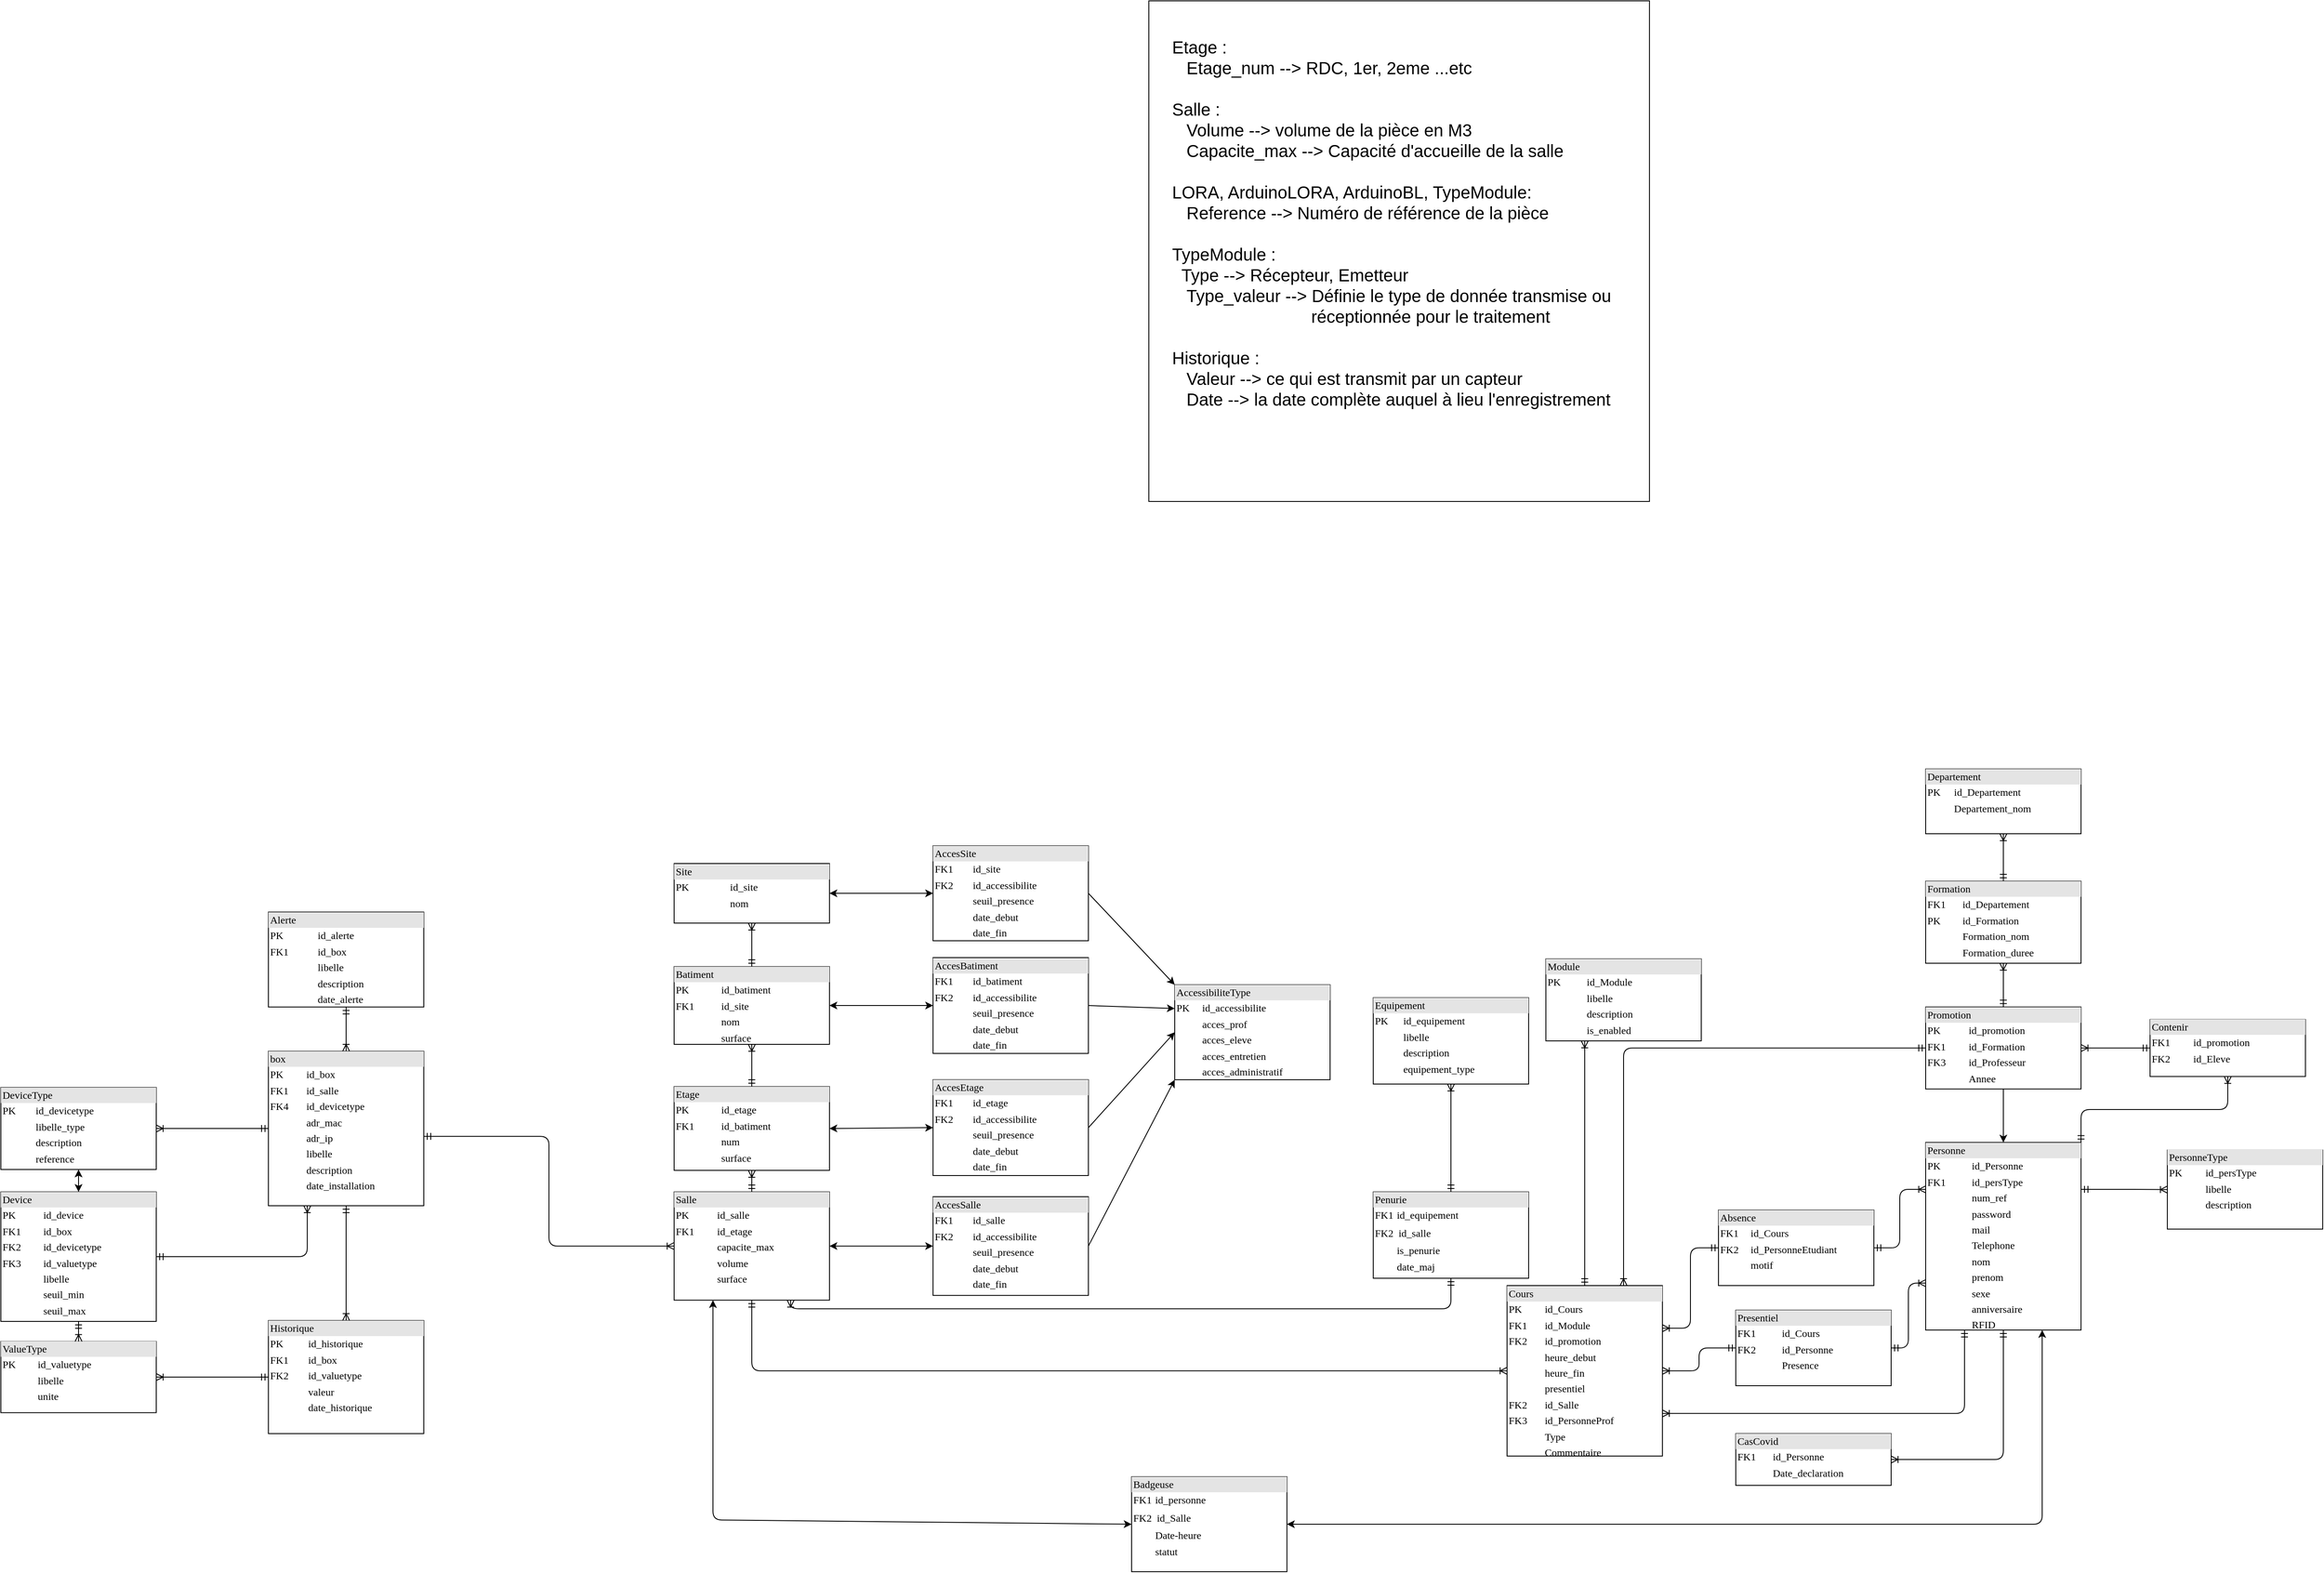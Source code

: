 <mxfile version="14.5.4" type="github">
  <diagram name="Page-1" id="2ca16b54-16f6-2749-3443-fa8db7711227">
    <mxGraphModel dx="1663" dy="2210" grid="1" gridSize="10" guides="1" tooltips="1" connect="1" arrows="1" fold="1" page="1" pageScale="1" pageWidth="1100" pageHeight="850" background="#ffffff" math="0" shadow="0">
      <root>
        <mxCell id="0" />
        <mxCell id="1" parent="0" />
        <mxCell id="72ab_2RYmbYa8t2Mf4Ar-3" value="&lt;div style=&quot;box-sizing: border-box ; width: 100% ; background: #e4e4e4 ; padding: 2px&quot;&gt;Etage&lt;/div&gt;&lt;table style=&quot;width: 100% ; font-size: 1em&quot; cellpadding=&quot;2&quot; cellspacing=&quot;0&quot;&gt;&lt;tbody&gt;&lt;tr&gt;&lt;td&gt;PK&lt;/td&gt;&lt;td&gt;id_etage&lt;/td&gt;&lt;/tr&gt;&lt;tr&gt;&lt;td&gt;FK1&lt;/td&gt;&lt;td&gt;id_batiment&lt;/td&gt;&lt;/tr&gt;&lt;tr&gt;&lt;td&gt;&lt;/td&gt;&lt;td&gt;num&lt;/td&gt;&lt;/tr&gt;&lt;tr&gt;&lt;td&gt;&lt;br&gt;&lt;/td&gt;&lt;td&gt;surface&lt;/td&gt;&lt;/tr&gt;&lt;tr&gt;&lt;td&gt;&lt;br&gt;&lt;/td&gt;&lt;td&gt;&lt;br&gt;&lt;/td&gt;&lt;/tr&gt;&lt;/tbody&gt;&lt;/table&gt;" style="verticalAlign=top;align=left;overflow=fill;html=1;rounded=0;shadow=0;comic=0;labelBackgroundColor=none;strokeWidth=1;fontFamily=Verdana;fontSize=12" parent="1" vertex="1">
          <mxGeometry x="-80" y="238" width="180" height="97" as="geometry" />
        </mxCell>
        <mxCell id="72ab_2RYmbYa8t2Mf4Ar-4" value="&lt;div style=&quot;box-sizing: border-box ; width: 100% ; background: #e4e4e4 ; padding: 2px&quot;&gt;Salle&lt;/div&gt;&lt;table style=&quot;width: 100% ; font-size: 1em&quot; cellpadding=&quot;2&quot; cellspacing=&quot;0&quot;&gt;&lt;tbody&gt;&lt;tr&gt;&lt;td&gt;PK&lt;/td&gt;&lt;td&gt;id_salle&lt;/td&gt;&lt;/tr&gt;&lt;tr&gt;&lt;td&gt;FK1&lt;/td&gt;&lt;td&gt;id_etage&lt;/td&gt;&lt;/tr&gt;&lt;tr&gt;&lt;td&gt;&lt;/td&gt;&lt;td&gt;capacite_max&lt;/td&gt;&lt;/tr&gt;&lt;tr&gt;&lt;td&gt;&lt;br&gt;&lt;/td&gt;&lt;td&gt;volume&lt;br&gt;&lt;/td&gt;&lt;/tr&gt;&lt;tr&gt;&lt;td&gt;&lt;br&gt;&lt;/td&gt;&lt;td&gt;surface&lt;/td&gt;&lt;/tr&gt;&lt;/tbody&gt;&lt;/table&gt;" style="verticalAlign=top;align=left;overflow=fill;html=1;rounded=0;shadow=0;comic=0;labelBackgroundColor=none;strokeWidth=1;fontFamily=Verdana;fontSize=12" parent="1" vertex="1">
          <mxGeometry x="-80" y="360" width="180" height="125.38" as="geometry" />
        </mxCell>
        <mxCell id="72ab_2RYmbYa8t2Mf4Ar-5" value="&lt;div style=&quot;box-sizing: border-box ; width: 100% ; background: #e4e4e4 ; padding: 2px&quot;&gt;Batiment&lt;/div&gt;&lt;table style=&quot;width: 100% ; font-size: 1em&quot; cellpadding=&quot;2&quot; cellspacing=&quot;0&quot;&gt;&lt;tbody&gt;&lt;tr&gt;&lt;td&gt;PK&lt;/td&gt;&lt;td&gt;id_batiment&lt;/td&gt;&lt;/tr&gt;&lt;tr&gt;&lt;td&gt;FK1&lt;/td&gt;&lt;td&gt;id_site&lt;/td&gt;&lt;/tr&gt;&lt;tr&gt;&lt;td&gt;&lt;br&gt;&lt;/td&gt;&lt;td&gt;nom&lt;/td&gt;&lt;/tr&gt;&lt;tr&gt;&lt;td&gt;&lt;br&gt;&lt;/td&gt;&lt;td&gt;surface&lt;/td&gt;&lt;/tr&gt;&lt;tr&gt;&lt;td&gt;&lt;/td&gt;&lt;td&gt;&lt;/td&gt;&lt;/tr&gt;&lt;/tbody&gt;&lt;/table&gt;" style="verticalAlign=top;align=left;overflow=fill;html=1;rounded=0;shadow=0;comic=0;labelBackgroundColor=none;strokeWidth=1;fontFamily=Verdana;fontSize=12" parent="1" vertex="1">
          <mxGeometry x="-80" y="99" width="180" height="90" as="geometry" />
        </mxCell>
        <mxCell id="72ab_2RYmbYa8t2Mf4Ar-6" style="edgeStyle=orthogonalEdgeStyle;html=1;labelBackgroundColor=none;startArrow=ERmandOne;endArrow=ERoneToMany;fontFamily=Verdana;fontSize=12;align=left;exitX=0.5;exitY=0;exitDx=0;exitDy=0;entryX=0.5;entryY=1;entryDx=0;entryDy=0;" parent="1" source="72ab_2RYmbYa8t2Mf4Ar-3" target="72ab_2RYmbYa8t2Mf4Ar-5" edge="1">
          <mxGeometry relative="1" as="geometry">
            <mxPoint x="-290" y="-531" as="sourcePoint" />
            <mxPoint x="80" y="59.667" as="targetPoint" />
          </mxGeometry>
        </mxCell>
        <mxCell id="72ab_2RYmbYa8t2Mf4Ar-7" style="edgeStyle=orthogonalEdgeStyle;html=1;labelBackgroundColor=none;startArrow=ERmandOne;endArrow=ERoneToMany;fontFamily=Verdana;fontSize=12;align=left;exitX=0.5;exitY=0;exitDx=0;exitDy=0;entryX=0.5;entryY=1;entryDx=0;entryDy=0;" parent="1" source="72ab_2RYmbYa8t2Mf4Ar-4" target="72ab_2RYmbYa8t2Mf4Ar-3" edge="1">
          <mxGeometry relative="1" as="geometry">
            <mxPoint x="20" y="289" as="sourcePoint" />
            <mxPoint x="20" y="179" as="targetPoint" />
          </mxGeometry>
        </mxCell>
        <mxCell id="72ab_2RYmbYa8t2Mf4Ar-8" style="edgeStyle=orthogonalEdgeStyle;html=1;labelBackgroundColor=none;startArrow=ERmandOne;endArrow=ERoneToMany;fontFamily=Verdana;fontSize=12;align=left;exitX=1;exitY=0.551;exitDx=0;exitDy=0;entryX=0;entryY=0.5;entryDx=0;entryDy=0;exitPerimeter=0;" parent="1" source="72ab_2RYmbYa8t2Mf4Ar-34" target="72ab_2RYmbYa8t2Mf4Ar-4" edge="1">
          <mxGeometry relative="1" as="geometry">
            <mxPoint x="-370" y="422.75" as="sourcePoint" />
            <mxPoint x="110" y="329" as="targetPoint" />
          </mxGeometry>
        </mxCell>
        <mxCell id="72ab_2RYmbYa8t2Mf4Ar-11" value="&lt;div style=&quot;box-sizing: border-box ; width: 100% ; background: #e4e4e4 ; padding: 2px&quot;&gt;DeviceType&lt;/div&gt;&lt;table style=&quot;width: 100% ; font-size: 1em&quot; cellpadding=&quot;2&quot; cellspacing=&quot;0&quot;&gt;&lt;tbody&gt;&lt;tr&gt;&lt;td&gt;PK&lt;/td&gt;&lt;td&gt;id_devicetype&lt;/td&gt;&lt;/tr&gt;&lt;tr&gt;&lt;td&gt;&lt;/td&gt;&lt;td&gt;libelle_type&lt;/td&gt;&lt;/tr&gt;&lt;tr&gt;&lt;td&gt;&lt;br&gt;&lt;/td&gt;&lt;td&gt;description&lt;/td&gt;&lt;/tr&gt;&lt;tr&gt;&lt;td&gt;&lt;br&gt;&lt;/td&gt;&lt;td&gt;reference&lt;/td&gt;&lt;/tr&gt;&lt;tr&gt;&lt;td&gt;&lt;br&gt;&lt;/td&gt;&lt;td&gt;&lt;br&gt;&lt;/td&gt;&lt;/tr&gt;&lt;tr&gt;&lt;td&gt;&lt;br&gt;&lt;/td&gt;&lt;td&gt;&lt;br&gt;&lt;/td&gt;&lt;/tr&gt;&lt;tr&gt;&lt;td&gt;&lt;br&gt;&lt;/td&gt;&lt;td&gt;&lt;br&gt;&lt;/td&gt;&lt;/tr&gt;&lt;/tbody&gt;&lt;/table&gt;" style="verticalAlign=top;align=left;overflow=fill;html=1;rounded=0;shadow=0;comic=0;labelBackgroundColor=none;strokeWidth=1;fontFamily=Verdana;fontSize=12" parent="1" vertex="1">
          <mxGeometry x="-860" y="239" width="180" height="95" as="geometry" />
        </mxCell>
        <mxCell id="72ab_2RYmbYa8t2Mf4Ar-12" value="" style="edgeStyle=orthogonalEdgeStyle;html=1;endArrow=ERoneToMany;startArrow=ERmandOne;labelBackgroundColor=none;fontFamily=Verdana;fontSize=12;align=left;entryX=1;entryY=0.5;entryDx=0;entryDy=0;exitX=0;exitY=0.5;exitDx=0;exitDy=0;" parent="1" source="72ab_2RYmbYa8t2Mf4Ar-34" target="72ab_2RYmbYa8t2Mf4Ar-11" edge="1">
          <mxGeometry width="100" height="100" relative="1" as="geometry">
            <mxPoint x="-590" y="299" as="sourcePoint" />
            <mxPoint x="-450" y="482.75" as="targetPoint" />
          </mxGeometry>
        </mxCell>
        <mxCell id="72ab_2RYmbYa8t2Mf4Ar-13" value="&lt;div style=&quot;box-sizing: border-box ; width: 100% ; background: #e4e4e4 ; padding: 2px&quot;&gt;Historique&lt;/div&gt;&lt;table style=&quot;width: 100% ; font-size: 1em&quot; cellpadding=&quot;2&quot; cellspacing=&quot;0&quot;&gt;&lt;tbody&gt;&lt;tr&gt;&lt;td&gt;PK&lt;/td&gt;&lt;td&gt;id_historique&lt;/td&gt;&lt;/tr&gt;&lt;tr&gt;&lt;td&gt;FK1&lt;/td&gt;&lt;td&gt;id_box&lt;/td&gt;&lt;/tr&gt;&lt;tr&gt;&lt;td&gt;FK2&lt;/td&gt;&lt;td&gt;id_valuetype&lt;/td&gt;&lt;/tr&gt;&lt;tr&gt;&lt;td&gt;&lt;br&gt;&lt;/td&gt;&lt;td&gt;valeur&lt;/td&gt;&lt;/tr&gt;&lt;tr&gt;&lt;td&gt;&lt;br&gt;&lt;/td&gt;&lt;td&gt;date_historique&lt;/td&gt;&lt;/tr&gt;&lt;tr&gt;&lt;td&gt;&lt;/td&gt;&lt;td&gt;&lt;/td&gt;&lt;/tr&gt;&lt;/tbody&gt;&lt;/table&gt;" style="verticalAlign=top;align=left;overflow=fill;html=1;rounded=0;shadow=0;comic=0;labelBackgroundColor=none;strokeWidth=1;fontFamily=Verdana;fontSize=12" parent="1" vertex="1">
          <mxGeometry x="-550" y="509" width="180" height="131" as="geometry" />
        </mxCell>
        <mxCell id="72ab_2RYmbYa8t2Mf4Ar-14" value="" style="edgeStyle=orthogonalEdgeStyle;html=1;endArrow=ERoneToMany;startArrow=ERmandOne;labelBackgroundColor=none;fontFamily=Verdana;fontSize=12;align=left;entryX=0.5;entryY=0;entryDx=0;entryDy=0;exitX=0.5;exitY=1;exitDx=0;exitDy=0;" parent="1" source="72ab_2RYmbYa8t2Mf4Ar-34" target="72ab_2RYmbYa8t2Mf4Ar-13" edge="1">
          <mxGeometry width="100" height="100" relative="1" as="geometry">
            <mxPoint x="-420" y="469" as="sourcePoint" />
            <mxPoint x="-600" y="239" as="targetPoint" />
          </mxGeometry>
        </mxCell>
        <mxCell id="72ab_2RYmbYa8t2Mf4Ar-15" value="" style="whiteSpace=wrap;html=1;aspect=fixed;" parent="1" vertex="1">
          <mxGeometry x="470" y="-1020" width="580" height="580" as="geometry" />
        </mxCell>
        <mxCell id="72ab_2RYmbYa8t2Mf4Ar-16" value="&lt;font style=&quot;font-size: 20px&quot;&gt;Etage :&lt;br&gt;&amp;nbsp; &amp;nbsp;Etage_num --&amp;gt; RDC, 1er, 2eme ...etc&lt;br&gt;&lt;br&gt;Salle :&lt;br&gt;&amp;nbsp; &amp;nbsp;Volume --&amp;gt; volume de la pièce en M3&lt;br&gt;&amp;nbsp; &amp;nbsp;Capacite_max --&amp;gt; Capacité d&#39;accueille de la salle&lt;br&gt;&lt;br&gt;LORA, ArduinoLORA, ArduinoBL, TypeModule:&lt;br&gt;&amp;nbsp; &amp;nbsp;Reference --&amp;gt; Numéro de référence de la pièce&lt;br&gt;&lt;br&gt;TypeModule :&lt;br&gt;&amp;nbsp; Type --&amp;gt; Récepteur, Emetteur&amp;nbsp; &amp;nbsp;&lt;br&gt;&amp;nbsp; &amp;nbsp;Type_valeur --&amp;gt; Définie le type de donnée transmise ou&amp;nbsp; &amp;nbsp; &amp;nbsp; &amp;nbsp; &amp;nbsp; &amp;nbsp; &amp;nbsp; &amp;nbsp; &amp;nbsp; &amp;nbsp; &amp;nbsp; &amp;nbsp; &amp;nbsp; &amp;nbsp; &amp;nbsp; &amp;nbsp; &amp;nbsp;réceptionnée pour le traitement&lt;br&gt;&lt;br&gt;Historique :&lt;br&gt;&amp;nbsp; &amp;nbsp;Valeur --&amp;gt; ce qui est transmit par un capteur&lt;br&gt;&amp;nbsp; &amp;nbsp;Date --&amp;gt; la date complète auquel à lieu l&#39;enregistrement&lt;br&gt;&lt;/font&gt;" style="text;html=1;strokeColor=none;fillColor=none;align=left;whiteSpace=wrap;rounded=0;font-size: larger;" parent="1" vertex="1">
          <mxGeometry x="495" y="-985" width="530" height="510" as="geometry" />
        </mxCell>
        <mxCell id="72ab_2RYmbYa8t2Mf4Ar-17" value="&lt;div style=&quot;box-sizing: border-box ; width: 100% ; background: #e4e4e4 ; padding: 2px&quot;&gt;Site&lt;/div&gt;&lt;table style=&quot;width: 100% ; font-size: 1em&quot; cellpadding=&quot;2&quot; cellspacing=&quot;0&quot;&gt;&lt;tbody&gt;&lt;tr&gt;&lt;td&gt;PK&lt;/td&gt;&lt;td&gt;id_site&lt;/td&gt;&lt;/tr&gt;&lt;tr&gt;&lt;td&gt;&lt;br&gt;&lt;/td&gt;&lt;td&gt;nom&lt;/td&gt;&lt;/tr&gt;&lt;/tbody&gt;&lt;/table&gt;" style="verticalAlign=top;align=left;overflow=fill;html=1;rounded=0;shadow=0;comic=0;labelBackgroundColor=none;strokeWidth=1;fontFamily=Verdana;fontSize=12" parent="1" vertex="1">
          <mxGeometry x="-80" y="-20.5" width="180" height="69" as="geometry" />
        </mxCell>
        <mxCell id="72ab_2RYmbYa8t2Mf4Ar-18" style="edgeStyle=orthogonalEdgeStyle;html=1;labelBackgroundColor=none;startArrow=ERmandOne;endArrow=ERoneToMany;fontFamily=Verdana;fontSize=12;align=left;entryX=0.5;entryY=1;entryDx=0;entryDy=0;exitX=0.5;exitY=0;exitDx=0;exitDy=0;" parent="1" source="72ab_2RYmbYa8t2Mf4Ar-5" target="72ab_2RYmbYa8t2Mf4Ar-17" edge="1">
          <mxGeometry relative="1" as="geometry">
            <mxPoint x="60" y="79" as="sourcePoint" />
            <mxPoint x="20" y="199" as="targetPoint" />
          </mxGeometry>
        </mxCell>
        <mxCell id="72ab_2RYmbYa8t2Mf4Ar-19" value="&lt;div style=&quot;box-sizing: border-box ; width: 100% ; background: #e4e4e4 ; padding: 2px&quot;&gt;Personne&lt;/div&gt;&lt;table style=&quot;width: 100% ; font-size: 1em&quot; cellpadding=&quot;2&quot; cellspacing=&quot;0&quot;&gt;&lt;tbody&gt;&lt;tr&gt;&lt;td&gt;PK&lt;/td&gt;&lt;td&gt;id_Personne&lt;/td&gt;&lt;/tr&gt;&lt;tr&gt;&lt;td&gt;FK1&lt;/td&gt;&lt;td&gt;id_persType&lt;/td&gt;&lt;/tr&gt;&lt;tr&gt;&lt;td&gt;&lt;br&gt;&lt;/td&gt;&lt;td&gt;num_ref&lt;/td&gt;&lt;/tr&gt;&lt;tr&gt;&lt;td&gt;&lt;br&gt;&lt;/td&gt;&lt;td&gt;password&lt;/td&gt;&lt;/tr&gt;&lt;tr&gt;&lt;td&gt;&lt;br&gt;&lt;/td&gt;&lt;td&gt;mail&lt;/td&gt;&lt;/tr&gt;&lt;tr&gt;&lt;td&gt;&lt;br&gt;&lt;/td&gt;&lt;td&gt;Telephone&lt;/td&gt;&lt;/tr&gt;&lt;tr&gt;&lt;td&gt;&lt;/td&gt;&lt;td&gt;nom&lt;/td&gt;&lt;/tr&gt;&lt;tr&gt;&lt;td&gt;&lt;br&gt;&lt;/td&gt;&lt;td&gt;prenom&lt;/td&gt;&lt;/tr&gt;&lt;tr&gt;&lt;td&gt;&lt;br&gt;&lt;/td&gt;&lt;td&gt;sexe&lt;/td&gt;&lt;/tr&gt;&lt;tr&gt;&lt;td&gt;&lt;br&gt;&lt;/td&gt;&lt;td&gt;anniversaire&lt;/td&gt;&lt;/tr&gt;&lt;tr&gt;&lt;td&gt;&lt;br&gt;&lt;/td&gt;&lt;td&gt;RFID&lt;/td&gt;&lt;/tr&gt;&lt;tr&gt;&lt;td&gt;&lt;br&gt;&lt;/td&gt;&lt;td&gt;&lt;br&gt;&lt;/td&gt;&lt;/tr&gt;&lt;/tbody&gt;&lt;/table&gt;" style="verticalAlign=top;align=left;overflow=fill;html=1;rounded=0;shadow=0;comic=0;labelBackgroundColor=none;strokeWidth=1;fontFamily=Verdana;fontSize=12" parent="1" vertex="1">
          <mxGeometry x="1370" y="302.69" width="180" height="217.31" as="geometry" />
        </mxCell>
        <mxCell id="72ab_2RYmbYa8t2Mf4Ar-20" style="edgeStyle=orthogonalEdgeStyle;html=1;labelBackgroundColor=none;startArrow=ERmandOne;endArrow=ERoneToMany;fontFamily=Verdana;fontSize=12;align=left;exitX=1;exitY=0;exitDx=0;exitDy=0;entryX=0.5;entryY=1;entryDx=0;entryDy=0;" parent="1" source="72ab_2RYmbYa8t2Mf4Ar-19" target="UP3IkMmRuhgfQ8B7Y9ZS-15" edge="1">
          <mxGeometry relative="1" as="geometry">
            <mxPoint x="1505" y="195" as="sourcePoint" />
            <mxPoint x="1480" y="150" as="targetPoint" />
          </mxGeometry>
        </mxCell>
        <mxCell id="72ab_2RYmbYa8t2Mf4Ar-22" value="&lt;div style=&quot;box-sizing: border-box ; width: 100% ; background: #e4e4e4 ; padding: 2px&quot;&gt;Promotion&lt;/div&gt;&lt;table style=&quot;width: 100% ; font-size: 1em&quot; cellpadding=&quot;2&quot; cellspacing=&quot;0&quot;&gt;&lt;tbody&gt;&lt;tr&gt;&lt;td&gt;PK&lt;/td&gt;&lt;td&gt;id_promotion&lt;/td&gt;&lt;/tr&gt;&lt;tr&gt;&lt;td&gt;FK1&lt;/td&gt;&lt;td&gt;id_Formation&lt;/td&gt;&lt;/tr&gt;&lt;tr&gt;&lt;td&gt;FK3&lt;/td&gt;&lt;td&gt;id_Professeur&lt;/td&gt;&lt;/tr&gt;&lt;tr&gt;&lt;td&gt;&lt;br&gt;&lt;/td&gt;&lt;td&gt;Annee&lt;/td&gt;&lt;/tr&gt;&lt;/tbody&gt;&lt;/table&gt;" style="verticalAlign=top;align=left;overflow=fill;html=1;rounded=0;shadow=0;comic=0;labelBackgroundColor=none;strokeWidth=1;fontFamily=Verdana;fontSize=12" parent="1" vertex="1">
          <mxGeometry x="1370" y="145.75" width="180" height="95" as="geometry" />
        </mxCell>
        <mxCell id="72ab_2RYmbYa8t2Mf4Ar-24" value="&lt;div style=&quot;box-sizing: border-box ; width: 100% ; background: #e4e4e4 ; padding: 2px&quot;&gt;Departement&lt;/div&gt;&lt;table style=&quot;width: 100% ; font-size: 1em&quot; cellpadding=&quot;2&quot; cellspacing=&quot;0&quot;&gt;&lt;tbody&gt;&lt;tr&gt;&lt;td&gt;PK&lt;/td&gt;&lt;td&gt;id_Departement&lt;/td&gt;&lt;/tr&gt;&lt;tr&gt;&lt;td&gt;&lt;br&gt;&lt;/td&gt;&lt;td&gt;Departement_nom&lt;/td&gt;&lt;/tr&gt;&lt;/tbody&gt;&lt;/table&gt;" style="verticalAlign=top;align=left;overflow=fill;html=1;rounded=0;shadow=0;comic=0;labelBackgroundColor=none;strokeWidth=1;fontFamily=Verdana;fontSize=12" parent="1" vertex="1">
          <mxGeometry x="1370" y="-130" width="180" height="75" as="geometry" />
        </mxCell>
        <mxCell id="72ab_2RYmbYa8t2Mf4Ar-25" style="edgeStyle=orthogonalEdgeStyle;html=1;labelBackgroundColor=none;startArrow=ERmandOne;endArrow=ERoneToMany;fontFamily=Verdana;fontSize=12;align=left;entryX=0.5;entryY=1;entryDx=0;entryDy=0;exitX=0.5;exitY=0;exitDx=0;exitDy=0;" parent="1" source="72ab_2RYmbYa8t2Mf4Ar-22" target="72ab_2RYmbYa8t2Mf4Ar-26" edge="1">
          <mxGeometry relative="1" as="geometry">
            <mxPoint x="1460" y="-63.75" as="sourcePoint" />
            <mxPoint x="1470" y="21.25" as="targetPoint" />
          </mxGeometry>
        </mxCell>
        <mxCell id="72ab_2RYmbYa8t2Mf4Ar-26" value="&lt;div style=&quot;box-sizing: border-box ; width: 100% ; background: #e4e4e4 ; padding: 2px&quot;&gt;Formation&lt;/div&gt;&lt;table style=&quot;width: 100% ; font-size: 1em&quot; cellpadding=&quot;2&quot; cellspacing=&quot;0&quot;&gt;&lt;tbody&gt;&lt;tr&gt;&lt;td&gt;FK1&lt;/td&gt;&lt;td&gt;id_Departement&lt;/td&gt;&lt;/tr&gt;&lt;tr&gt;&lt;td&gt;PK&lt;/td&gt;&lt;td&gt;id_Formation&lt;/td&gt;&lt;/tr&gt;&lt;tr&gt;&lt;td&gt;&lt;br&gt;&lt;/td&gt;&lt;td&gt;Formation_nom&lt;/td&gt;&lt;/tr&gt;&lt;tr&gt;&lt;td&gt;&lt;br&gt;&lt;/td&gt;&lt;td&gt;Formation_duree&lt;/td&gt;&lt;/tr&gt;&lt;/tbody&gt;&lt;/table&gt;" style="verticalAlign=top;align=left;overflow=fill;html=1;rounded=0;shadow=0;comic=0;labelBackgroundColor=none;strokeWidth=1;fontFamily=Verdana;fontSize=12" parent="1" vertex="1">
          <mxGeometry x="1370" width="180" height="95" as="geometry" />
        </mxCell>
        <mxCell id="72ab_2RYmbYa8t2Mf4Ar-27" style="edgeStyle=orthogonalEdgeStyle;html=1;labelBackgroundColor=none;startArrow=ERmandOne;endArrow=ERoneToMany;fontFamily=Verdana;fontSize=12;align=left;entryX=0.5;entryY=1;entryDx=0;entryDy=0;exitX=0.5;exitY=0;exitDx=0;exitDy=0;" parent="1" source="72ab_2RYmbYa8t2Mf4Ar-26" target="72ab_2RYmbYa8t2Mf4Ar-24" edge="1">
          <mxGeometry relative="1" as="geometry">
            <mxPoint x="1490" y="-203.75" as="sourcePoint" />
            <mxPoint x="1470" y="-78.75" as="targetPoint" />
          </mxGeometry>
        </mxCell>
        <mxCell id="72ab_2RYmbYa8t2Mf4Ar-28" value="&lt;div style=&quot;box-sizing: border-box ; width: 100% ; background: #e4e4e4 ; padding: 2px&quot;&gt;Module&lt;/div&gt;&lt;table style=&quot;width: 100% ; font-size: 1em&quot; cellpadding=&quot;2&quot; cellspacing=&quot;0&quot;&gt;&lt;tbody&gt;&lt;tr&gt;&lt;td&gt;PK&lt;/td&gt;&lt;td&gt;id_Module&lt;/td&gt;&lt;/tr&gt;&lt;tr&gt;&lt;td&gt;&lt;br&gt;&lt;/td&gt;&lt;td&gt;libelle&lt;/td&gt;&lt;/tr&gt;&lt;tr&gt;&lt;td&gt;&lt;br&gt;&lt;/td&gt;&lt;td&gt;description&lt;/td&gt;&lt;/tr&gt;&lt;tr&gt;&lt;td&gt;&lt;br&gt;&lt;/td&gt;&lt;td&gt;is_enabled&lt;/td&gt;&lt;/tr&gt;&lt;/tbody&gt;&lt;/table&gt;" style="verticalAlign=top;align=left;overflow=fill;html=1;rounded=0;shadow=0;comic=0;labelBackgroundColor=none;strokeWidth=1;fontFamily=Verdana;fontSize=12" parent="1" vertex="1">
          <mxGeometry x="930" y="90" width="180" height="95" as="geometry" />
        </mxCell>
        <mxCell id="72ab_2RYmbYa8t2Mf4Ar-29" value="&lt;div style=&quot;box-sizing: border-box ; width: 100% ; background: #e4e4e4 ; padding: 2px&quot;&gt;Presentiel&lt;/div&gt;&lt;table style=&quot;width: 100% ; font-size: 1em&quot; cellpadding=&quot;2&quot; cellspacing=&quot;0&quot;&gt;&lt;tbody&gt;&lt;tr&gt;&lt;td&gt;FK1&lt;/td&gt;&lt;td&gt;id_Cours&lt;/td&gt;&lt;/tr&gt;&lt;tr&gt;&lt;td&gt;FK2&lt;/td&gt;&lt;td&gt;id_Personne&lt;/td&gt;&lt;/tr&gt;&lt;tr&gt;&lt;td&gt;&lt;br&gt;&lt;/td&gt;&lt;td&gt;Presence&lt;/td&gt;&lt;/tr&gt;&lt;/tbody&gt;&lt;/table&gt;" style="verticalAlign=top;align=left;overflow=fill;html=1;rounded=0;shadow=0;comic=0;labelBackgroundColor=none;strokeWidth=1;fontFamily=Verdana;fontSize=12" parent="1" vertex="1">
          <mxGeometry x="1150" y="497" width="180" height="87.5" as="geometry" />
        </mxCell>
        <mxCell id="72ab_2RYmbYa8t2Mf4Ar-30" style="edgeStyle=orthogonalEdgeStyle;html=1;labelBackgroundColor=none;startArrow=ERmandOne;endArrow=ERoneToMany;fontFamily=Verdana;fontSize=12;align=left;exitX=0.5;exitY=1;exitDx=0;exitDy=0;entryX=0;entryY=0.5;entryDx=0;entryDy=0;" parent="1" source="72ab_2RYmbYa8t2Mf4Ar-4" target="72ab_2RYmbYa8t2Mf4Ar-46" edge="1">
          <mxGeometry relative="1" as="geometry">
            <mxPoint x="1235" y="251.25" as="sourcePoint" />
            <mxPoint x="900" y="400" as="targetPoint" />
          </mxGeometry>
        </mxCell>
        <mxCell id="72ab_2RYmbYa8t2Mf4Ar-31" style="edgeStyle=orthogonalEdgeStyle;html=1;labelBackgroundColor=none;startArrow=ERmandOne;endArrow=ERoneToMany;fontFamily=Verdana;fontSize=12;align=left;exitX=0;exitY=0.5;exitDx=0;exitDy=0;entryX=0.75;entryY=0;entryDx=0;entryDy=0;" parent="1" source="72ab_2RYmbYa8t2Mf4Ar-22" target="72ab_2RYmbYa8t2Mf4Ar-46" edge="1">
          <mxGeometry relative="1" as="geometry">
            <mxPoint x="1250" y="170.0" as="sourcePoint" />
            <mxPoint x="980" y="180" as="targetPoint" />
            <Array as="points">
              <mxPoint x="1020" y="193" />
            </Array>
          </mxGeometry>
        </mxCell>
        <mxCell id="72ab_2RYmbYa8t2Mf4Ar-32" style="edgeStyle=orthogonalEdgeStyle;html=1;labelBackgroundColor=none;startArrow=ERmandOne;endArrow=ERoneToMany;fontFamily=Verdana;fontSize=12;align=left;entryX=1;entryY=0.75;entryDx=0;entryDy=0;exitX=0.25;exitY=1;exitDx=0;exitDy=0;" parent="1" source="72ab_2RYmbYa8t2Mf4Ar-19" target="72ab_2RYmbYa8t2Mf4Ar-46" edge="1">
          <mxGeometry relative="1" as="geometry">
            <mxPoint x="1400" y="570" as="sourcePoint" />
            <mxPoint x="1030" y="288.75" as="targetPoint" />
          </mxGeometry>
        </mxCell>
        <mxCell id="72ab_2RYmbYa8t2Mf4Ar-33" style="edgeStyle=orthogonalEdgeStyle;html=1;labelBackgroundColor=none;startArrow=ERmandOne;endArrow=ERoneToMany;fontFamily=Verdana;fontSize=12;align=left;exitX=0;exitY=0.5;exitDx=0;exitDy=0;entryX=1;entryY=0.5;entryDx=0;entryDy=0;" parent="1" source="72ab_2RYmbYa8t2Mf4Ar-29" target="72ab_2RYmbYa8t2Mf4Ar-46" edge="1">
          <mxGeometry relative="1" as="geometry">
            <mxPoint x="1150" y="177.5" as="sourcePoint" />
            <mxPoint x="1140" y="210" as="targetPoint" />
          </mxGeometry>
        </mxCell>
        <mxCell id="72ab_2RYmbYa8t2Mf4Ar-34" value="&lt;div style=&quot;box-sizing: border-box ; width: 100% ; background: #e4e4e4 ; padding: 2px&quot;&gt;box&lt;/div&gt;&lt;table style=&quot;width: 100% ; font-size: 1em&quot; cellpadding=&quot;2&quot; cellspacing=&quot;0&quot;&gt;&lt;tbody&gt;&lt;tr&gt;&lt;td&gt;PK&lt;/td&gt;&lt;td&gt;id_box&lt;br&gt;&lt;/td&gt;&lt;/tr&gt;&lt;tr&gt;&lt;td&gt;FK1&lt;/td&gt;&lt;td&gt;id_salle&lt;/td&gt;&lt;/tr&gt;&lt;tr&gt;&lt;td&gt;FK4&lt;/td&gt;&lt;td&gt;id_devicetype&lt;/td&gt;&lt;/tr&gt;&lt;tr&gt;&lt;td&gt;&lt;br&gt;&lt;/td&gt;&lt;td&gt;adr_mac&lt;/td&gt;&lt;/tr&gt;&lt;tr&gt;&lt;td&gt;&lt;br&gt;&lt;/td&gt;&lt;td&gt;adr_ip&lt;/td&gt;&lt;/tr&gt;&lt;tr&gt;&lt;td&gt;&lt;br&gt;&lt;/td&gt;&lt;td&gt;libelle&lt;/td&gt;&lt;/tr&gt;&lt;tr&gt;&lt;td&gt;&lt;br&gt;&lt;/td&gt;&lt;td&gt;description&lt;/td&gt;&lt;/tr&gt;&lt;tr&gt;&lt;td&gt;&lt;br&gt;&lt;/td&gt;&lt;td&gt;date_installation&lt;/td&gt;&lt;/tr&gt;&lt;/tbody&gt;&lt;/table&gt;" style="verticalAlign=top;align=left;overflow=fill;html=1;rounded=0;shadow=0;comic=0;labelBackgroundColor=none;strokeWidth=1;fontFamily=Verdana;fontSize=12" parent="1" vertex="1">
          <mxGeometry x="-550" y="197" width="180" height="179" as="geometry" />
        </mxCell>
        <mxCell id="72ab_2RYmbYa8t2Mf4Ar-40" value="&lt;div style=&quot;box-sizing: border-box ; width: 100% ; background: #e4e4e4 ; padding: 2px&quot;&gt;ValueType&lt;/div&gt;&lt;table style=&quot;width: 100% ; font-size: 1em&quot; cellpadding=&quot;2&quot; cellspacing=&quot;0&quot;&gt;&lt;tbody&gt;&lt;tr&gt;&lt;td&gt;PK&lt;/td&gt;&lt;td&gt;id_valuetype&lt;/td&gt;&lt;/tr&gt;&lt;tr&gt;&lt;td&gt;&lt;/td&gt;&lt;td&gt;libelle&lt;/td&gt;&lt;/tr&gt;&lt;tr&gt;&lt;td&gt;&lt;br&gt;&lt;/td&gt;&lt;td&gt;unite&lt;/td&gt;&lt;/tr&gt;&lt;/tbody&gt;&lt;/table&gt;" style="verticalAlign=top;align=left;overflow=fill;html=1;rounded=0;shadow=0;comic=0;labelBackgroundColor=none;strokeWidth=1;fontFamily=Verdana;fontSize=12" parent="1" vertex="1">
          <mxGeometry x="-860" y="533.25" width="180" height="82.5" as="geometry" />
        </mxCell>
        <mxCell id="72ab_2RYmbYa8t2Mf4Ar-42" value="" style="edgeStyle=orthogonalEdgeStyle;html=1;endArrow=ERoneToMany;startArrow=ERmandOne;labelBackgroundColor=none;fontFamily=Verdana;fontSize=12;align=left;entryX=1;entryY=0.5;entryDx=0;entryDy=0;exitX=0;exitY=0.5;exitDx=0;exitDy=0;" parent="1" source="72ab_2RYmbYa8t2Mf4Ar-13" target="72ab_2RYmbYa8t2Mf4Ar-40" edge="1">
          <mxGeometry width="100" height="100" relative="1" as="geometry">
            <mxPoint x="-350" y="579" as="sourcePoint" />
            <mxPoint x="-290" y="589" as="targetPoint" />
          </mxGeometry>
        </mxCell>
        <mxCell id="72ab_2RYmbYa8t2Mf4Ar-43" value="&lt;div style=&quot;box-sizing: border-box ; width: 100% ; background: #e4e4e4 ; padding: 2px&quot;&gt;Absence&lt;/div&gt;&lt;table style=&quot;width: 100% ; font-size: 1em&quot; cellpadding=&quot;2&quot; cellspacing=&quot;0&quot;&gt;&lt;tbody&gt;&lt;tr&gt;&lt;td&gt;FK1&lt;/td&gt;&lt;td&gt;id_Cours&lt;/td&gt;&lt;/tr&gt;&lt;tr&gt;&lt;td&gt;FK2&lt;/td&gt;&lt;td&gt;id_PersonneEtudiant&lt;/td&gt;&lt;/tr&gt;&lt;tr&gt;&lt;td&gt;&lt;br&gt;&lt;/td&gt;&lt;td&gt;motif&lt;/td&gt;&lt;/tr&gt;&lt;/tbody&gt;&lt;/table&gt;" style="verticalAlign=top;align=left;overflow=fill;html=1;rounded=0;shadow=0;comic=0;labelBackgroundColor=none;strokeWidth=1;fontFamily=Verdana;fontSize=12" parent="1" vertex="1">
          <mxGeometry x="1130" y="381" width="180" height="87.5" as="geometry" />
        </mxCell>
        <mxCell id="72ab_2RYmbYa8t2Mf4Ar-44" style="edgeStyle=orthogonalEdgeStyle;html=1;labelBackgroundColor=none;startArrow=ERmandOne;endArrow=ERoneToMany;fontFamily=Verdana;fontSize=12;align=left;exitX=1;exitY=0.5;exitDx=0;exitDy=0;entryX=0;entryY=0.25;entryDx=0;entryDy=0;" parent="1" source="72ab_2RYmbYa8t2Mf4Ar-43" target="72ab_2RYmbYa8t2Mf4Ar-19" edge="1">
          <mxGeometry relative="1" as="geometry">
            <mxPoint x="1500" y="210" as="sourcePoint" />
            <mxPoint x="1515" y="324" as="targetPoint" />
          </mxGeometry>
        </mxCell>
        <mxCell id="72ab_2RYmbYa8t2Mf4Ar-45" style="edgeStyle=orthogonalEdgeStyle;html=1;labelBackgroundColor=none;startArrow=ERmandOne;endArrow=ERoneToMany;fontFamily=Verdana;fontSize=12;align=left;exitX=0;exitY=0.5;exitDx=0;exitDy=0;entryX=1;entryY=0.25;entryDx=0;entryDy=0;" parent="1" source="72ab_2RYmbYa8t2Mf4Ar-43" target="72ab_2RYmbYa8t2Mf4Ar-46" edge="1">
          <mxGeometry relative="1" as="geometry">
            <mxPoint x="1350" y="496.25" as="sourcePoint" />
            <mxPoint x="1470" y="470" as="targetPoint" />
          </mxGeometry>
        </mxCell>
        <mxCell id="72ab_2RYmbYa8t2Mf4Ar-46" value="&lt;div style=&quot;box-sizing: border-box ; width: 100% ; background: #e4e4e4 ; padding: 2px&quot;&gt;Cours&lt;/div&gt;&lt;table style=&quot;width: 100% ; font-size: 1em&quot; cellpadding=&quot;2&quot; cellspacing=&quot;0&quot;&gt;&lt;tbody&gt;&lt;tr&gt;&lt;td&gt;PK&lt;/td&gt;&lt;td&gt;id_Cours&lt;/td&gt;&lt;/tr&gt;&lt;tr&gt;&lt;td&gt;FK1&lt;/td&gt;&lt;td&gt;id_Module&lt;/td&gt;&lt;/tr&gt;&lt;tr&gt;&lt;td&gt;FK2&lt;/td&gt;&lt;td&gt;id_promotion&lt;/td&gt;&lt;/tr&gt;&lt;tr&gt;&lt;td&gt;&lt;br&gt;&lt;/td&gt;&lt;td&gt;heure_debut&lt;/td&gt;&lt;/tr&gt;&lt;tr&gt;&lt;td&gt;&lt;br&gt;&lt;/td&gt;&lt;td&gt;heure_fin&lt;/td&gt;&lt;/tr&gt;&lt;tr&gt;&lt;td&gt;&lt;br&gt;&lt;/td&gt;&lt;td&gt;presentiel&lt;br&gt;&lt;/td&gt;&lt;/tr&gt;&lt;tr&gt;&lt;td&gt;FK2&lt;/td&gt;&lt;td&gt;id_Salle&lt;br&gt;&lt;/td&gt;&lt;/tr&gt;&lt;tr&gt;&lt;td&gt;FK3&lt;/td&gt;&lt;td&gt;id_PersonneProf&lt;br&gt;&lt;/td&gt;&lt;/tr&gt;&lt;tr&gt;&lt;td&gt;&lt;br&gt;&lt;/td&gt;&lt;td&gt;Type&lt;br&gt;&lt;/td&gt;&lt;/tr&gt;&lt;tr&gt;&lt;td&gt;&lt;br&gt;&lt;/td&gt;&lt;td&gt;Commentaire&lt;br&gt;&lt;/td&gt;&lt;/tr&gt;&lt;/tbody&gt;&lt;/table&gt;" style="verticalAlign=top;align=left;overflow=fill;html=1;rounded=0;shadow=0;comic=0;labelBackgroundColor=none;strokeWidth=1;fontFamily=Verdana;fontSize=12" parent="1" vertex="1">
          <mxGeometry x="885" y="468.5" width="180" height="197.5" as="geometry" />
        </mxCell>
        <mxCell id="72ab_2RYmbYa8t2Mf4Ar-47" style="edgeStyle=orthogonalEdgeStyle;html=1;labelBackgroundColor=none;startArrow=ERmandOne;endArrow=ERoneToMany;fontFamily=Verdana;fontSize=12;align=left;entryX=0.25;entryY=1;entryDx=0;entryDy=0;exitX=0.5;exitY=0;exitDx=0;exitDy=0;" parent="1" source="72ab_2RYmbYa8t2Mf4Ar-46" target="72ab_2RYmbYa8t2Mf4Ar-28" edge="1">
          <mxGeometry relative="1" as="geometry">
            <mxPoint x="970" y="470" as="sourcePoint" />
            <mxPoint x="990" y="540" as="targetPoint" />
          </mxGeometry>
        </mxCell>
        <mxCell id="72ab_2RYmbYa8t2Mf4Ar-48" value="&lt;div style=&quot;box-sizing: border-box ; width: 100% ; background: #e4e4e4 ; padding: 2px&quot;&gt;AccessibiliteType&lt;/div&gt;&lt;table style=&quot;width: 100% ; font-size: 1em&quot; cellpadding=&quot;2&quot; cellspacing=&quot;0&quot;&gt;&lt;tbody&gt;&lt;tr&gt;&lt;td&gt;PK&lt;/td&gt;&lt;td&gt;id_accessibilite&lt;br&gt;&lt;/td&gt;&lt;/tr&gt;&lt;tr&gt;&lt;td&gt;&lt;br&gt;&lt;/td&gt;&lt;td&gt;acces_prof&lt;br&gt;&lt;/td&gt;&lt;/tr&gt;&lt;tr&gt;&lt;td&gt;&lt;br&gt;&lt;/td&gt;&lt;td&gt;acces_eleve&lt;br&gt;&lt;/td&gt;&lt;/tr&gt;&lt;tr&gt;&lt;td&gt;&lt;br&gt;&lt;/td&gt;&lt;td&gt;acces_entretien&lt;br&gt;&lt;/td&gt;&lt;/tr&gt;&lt;tr&gt;&lt;td&gt;&lt;br&gt;&lt;/td&gt;&lt;td&gt;acces_administratif&lt;/td&gt;&lt;/tr&gt;&lt;/tbody&gt;&lt;/table&gt;" style="verticalAlign=top;align=left;overflow=fill;html=1;rounded=0;shadow=0;comic=0;labelBackgroundColor=none;strokeWidth=1;fontFamily=Verdana;fontSize=12" parent="1" vertex="1">
          <mxGeometry x="500" y="120" width="180" height="110" as="geometry" />
        </mxCell>
        <mxCell id="72ab_2RYmbYa8t2Mf4Ar-49" value="&lt;div style=&quot;box-sizing: border-box ; width: 100% ; background: #e4e4e4 ; padding: 2px&quot;&gt;AccesSite&lt;/div&gt;&lt;table style=&quot;width: 100% ; font-size: 1em&quot; cellpadding=&quot;2&quot; cellspacing=&quot;0&quot;&gt;&lt;tbody&gt;&lt;tr&gt;&lt;td&gt;FK1&lt;/td&gt;&lt;td&gt;id_site&lt;/td&gt;&lt;/tr&gt;&lt;tr&gt;&lt;td&gt;FK2&lt;/td&gt;&lt;td&gt;id_accessibilite&lt;/td&gt;&lt;/tr&gt;&lt;tr&gt;&lt;td&gt;&lt;br&gt;&lt;/td&gt;&lt;td&gt;seuil_presence&lt;br&gt;&lt;/td&gt;&lt;/tr&gt;&lt;tr&gt;&lt;td&gt;&lt;/td&gt;&lt;td&gt;date_debut&lt;/td&gt;&lt;/tr&gt;&lt;tr&gt;&lt;td&gt;&lt;br&gt;&lt;/td&gt;&lt;td&gt;date_fin&lt;/td&gt;&lt;/tr&gt;&lt;/tbody&gt;&lt;/table&gt;" style="verticalAlign=top;align=left;overflow=fill;html=1;rounded=0;shadow=0;comic=0;labelBackgroundColor=none;strokeWidth=1;fontFamily=Verdana;fontSize=12" parent="1" vertex="1">
          <mxGeometry x="220" y="-41" width="180" height="110" as="geometry" />
        </mxCell>
        <mxCell id="72ab_2RYmbYa8t2Mf4Ar-50" value="&lt;div style=&quot;box-sizing: border-box ; width: 100% ; background: #e4e4e4 ; padding: 2px&quot;&gt;AccesBatiment&lt;/div&gt;&lt;table style=&quot;width: 100% ; font-size: 1em&quot; cellpadding=&quot;2&quot; cellspacing=&quot;0&quot;&gt;&lt;tbody&gt;&lt;tr&gt;&lt;td&gt;FK1&lt;/td&gt;&lt;td&gt;id_batiment&lt;/td&gt;&lt;/tr&gt;&lt;tr&gt;&lt;td&gt;FK2&lt;/td&gt;&lt;td&gt;id_accessibilite&lt;/td&gt;&lt;/tr&gt;&lt;tr&gt;&lt;td&gt;&lt;br&gt;&lt;/td&gt;&lt;td&gt;seuil_presence&lt;br&gt;&lt;/td&gt;&lt;/tr&gt;&lt;tr&gt;&lt;td&gt;&lt;/td&gt;&lt;td&gt;date_debut&lt;/td&gt;&lt;/tr&gt;&lt;tr&gt;&lt;td&gt;&lt;br&gt;&lt;/td&gt;&lt;td&gt;date_fin&lt;/td&gt;&lt;/tr&gt;&lt;/tbody&gt;&lt;/table&gt;" style="verticalAlign=top;align=left;overflow=fill;html=1;rounded=0;shadow=0;comic=0;labelBackgroundColor=none;strokeWidth=1;fontFamily=Verdana;fontSize=12" parent="1" vertex="1">
          <mxGeometry x="220" y="88.5" width="180" height="111" as="geometry" />
        </mxCell>
        <mxCell id="72ab_2RYmbYa8t2Mf4Ar-51" value="&lt;div style=&quot;box-sizing: border-box ; width: 100% ; background: #e4e4e4 ; padding: 2px&quot;&gt;AccesEtage&lt;/div&gt;&lt;table style=&quot;width: 100% ; font-size: 1em&quot; cellpadding=&quot;2&quot; cellspacing=&quot;0&quot;&gt;&lt;tbody&gt;&lt;tr&gt;&lt;td&gt;FK1&lt;/td&gt;&lt;td&gt;id_etage&lt;/td&gt;&lt;/tr&gt;&lt;tr&gt;&lt;td&gt;FK2&lt;/td&gt;&lt;td&gt;id_accessibilite&lt;/td&gt;&lt;/tr&gt;&lt;tr&gt;&lt;td&gt;&lt;br&gt;&lt;/td&gt;&lt;td&gt;seuil_presence&lt;br&gt;&lt;/td&gt;&lt;/tr&gt;&lt;tr&gt;&lt;td&gt;&lt;/td&gt;&lt;td&gt;date_debut&lt;/td&gt;&lt;/tr&gt;&lt;tr&gt;&lt;td&gt;&lt;br&gt;&lt;/td&gt;&lt;td&gt;date_fin&lt;/td&gt;&lt;/tr&gt;&lt;/tbody&gt;&lt;/table&gt;" style="verticalAlign=top;align=left;overflow=fill;html=1;rounded=0;shadow=0;comic=0;labelBackgroundColor=none;strokeWidth=1;fontFamily=Verdana;fontSize=12" parent="1" vertex="1">
          <mxGeometry x="220" y="230" width="180" height="111" as="geometry" />
        </mxCell>
        <mxCell id="72ab_2RYmbYa8t2Mf4Ar-52" value="&lt;div style=&quot;box-sizing: border-box ; width: 100% ; background: #e4e4e4 ; padding: 2px&quot;&gt;AccesSalle&lt;/div&gt;&lt;table style=&quot;width: 100% ; font-size: 1em&quot; cellpadding=&quot;2&quot; cellspacing=&quot;0&quot;&gt;&lt;tbody&gt;&lt;tr&gt;&lt;td&gt;FK1&lt;/td&gt;&lt;td&gt;id_salle&lt;/td&gt;&lt;/tr&gt;&lt;tr&gt;&lt;td&gt;FK2&lt;/td&gt;&lt;td&gt;id_accessibilite&lt;/td&gt;&lt;/tr&gt;&lt;tr&gt;&lt;td&gt;&lt;br&gt;&lt;/td&gt;&lt;td&gt;seuil_presence&lt;br&gt;&lt;/td&gt;&lt;/tr&gt;&lt;tr&gt;&lt;td&gt;&lt;/td&gt;&lt;td&gt;date_debut&lt;/td&gt;&lt;/tr&gt;&lt;tr&gt;&lt;td&gt;&lt;br&gt;&lt;/td&gt;&lt;td&gt;date_fin&lt;/td&gt;&lt;/tr&gt;&lt;/tbody&gt;&lt;/table&gt;" style="verticalAlign=top;align=left;overflow=fill;html=1;rounded=0;shadow=0;comic=0;labelBackgroundColor=none;strokeWidth=1;fontFamily=Verdana;fontSize=12" parent="1" vertex="1">
          <mxGeometry x="220" y="365.5" width="180" height="114.38" as="geometry" />
        </mxCell>
        <mxCell id="72ab_2RYmbYa8t2Mf4Ar-53" value="" style="endArrow=classic;html=1;entryX=0;entryY=0;entryDx=0;entryDy=0;exitX=1;exitY=0.5;exitDx=0;exitDy=0;" parent="1" source="72ab_2RYmbYa8t2Mf4Ar-49" target="72ab_2RYmbYa8t2Mf4Ar-48" edge="1">
          <mxGeometry width="50" height="50" relative="1" as="geometry">
            <mxPoint x="550" y="240" as="sourcePoint" />
            <mxPoint x="600" y="190" as="targetPoint" />
          </mxGeometry>
        </mxCell>
        <mxCell id="72ab_2RYmbYa8t2Mf4Ar-54" value="" style="endArrow=classic;html=1;entryX=0;entryY=0.25;entryDx=0;entryDy=0;exitX=1;exitY=0.5;exitDx=0;exitDy=0;" parent="1" source="72ab_2RYmbYa8t2Mf4Ar-50" target="72ab_2RYmbYa8t2Mf4Ar-48" edge="1">
          <mxGeometry width="50" height="50" relative="1" as="geometry">
            <mxPoint x="700" y="20" as="sourcePoint" />
            <mxPoint x="780" y="117.5" as="targetPoint" />
          </mxGeometry>
        </mxCell>
        <mxCell id="72ab_2RYmbYa8t2Mf4Ar-55" value="" style="endArrow=classic;html=1;entryX=0;entryY=0.5;entryDx=0;entryDy=0;exitX=1;exitY=0.5;exitDx=0;exitDy=0;" parent="1" source="72ab_2RYmbYa8t2Mf4Ar-51" target="72ab_2RYmbYa8t2Mf4Ar-48" edge="1">
          <mxGeometry width="50" height="50" relative="1" as="geometry">
            <mxPoint x="700" y="150" as="sourcePoint" />
            <mxPoint x="780" y="145" as="targetPoint" />
          </mxGeometry>
        </mxCell>
        <mxCell id="72ab_2RYmbYa8t2Mf4Ar-56" value="" style="endArrow=classic;html=1;entryX=0;entryY=1;entryDx=0;entryDy=0;exitX=1;exitY=0.5;exitDx=0;exitDy=0;" parent="1" source="72ab_2RYmbYa8t2Mf4Ar-52" target="72ab_2RYmbYa8t2Mf4Ar-48" edge="1">
          <mxGeometry width="50" height="50" relative="1" as="geometry">
            <mxPoint x="700" y="295" as="sourcePoint" />
            <mxPoint x="780" y="172.5" as="targetPoint" />
          </mxGeometry>
        </mxCell>
        <mxCell id="72ab_2RYmbYa8t2Mf4Ar-57" value="" style="endArrow=classic;startArrow=classic;html=1;entryX=0;entryY=0.5;entryDx=0;entryDy=0;exitX=1;exitY=0.5;exitDx=0;exitDy=0;" parent="1" source="72ab_2RYmbYa8t2Mf4Ar-17" target="72ab_2RYmbYa8t2Mf4Ar-49" edge="1">
          <mxGeometry width="50" height="50" relative="1" as="geometry">
            <mxPoint x="60" y="284" as="sourcePoint" />
            <mxPoint x="110" y="234" as="targetPoint" />
          </mxGeometry>
        </mxCell>
        <mxCell id="72ab_2RYmbYa8t2Mf4Ar-58" value="" style="endArrow=classic;startArrow=classic;html=1;entryX=0;entryY=0.5;entryDx=0;entryDy=0;exitX=1;exitY=0.5;exitDx=0;exitDy=0;" parent="1" source="72ab_2RYmbYa8t2Mf4Ar-5" target="72ab_2RYmbYa8t2Mf4Ar-50" edge="1">
          <mxGeometry width="50" height="50" relative="1" as="geometry">
            <mxPoint x="110.0" y="24.0" as="sourcePoint" />
            <mxPoint x="230.0" y="24.0" as="targetPoint" />
          </mxGeometry>
        </mxCell>
        <mxCell id="72ab_2RYmbYa8t2Mf4Ar-59" value="" style="endArrow=classic;startArrow=classic;html=1;entryX=0;entryY=0.5;entryDx=0;entryDy=0;exitX=1;exitY=0.5;exitDx=0;exitDy=0;" parent="1" source="72ab_2RYmbYa8t2Mf4Ar-3" target="72ab_2RYmbYa8t2Mf4Ar-51" edge="1">
          <mxGeometry width="50" height="50" relative="1" as="geometry">
            <mxPoint x="120.0" y="34.0" as="sourcePoint" />
            <mxPoint x="240.0" y="34.0" as="targetPoint" />
          </mxGeometry>
        </mxCell>
        <mxCell id="72ab_2RYmbYa8t2Mf4Ar-60" value="" style="endArrow=classic;startArrow=classic;html=1;entryX=0;entryY=0.5;entryDx=0;entryDy=0;exitX=1;exitY=0.5;exitDx=0;exitDy=0;" parent="1" source="72ab_2RYmbYa8t2Mf4Ar-4" target="72ab_2RYmbYa8t2Mf4Ar-52" edge="1">
          <mxGeometry width="50" height="50" relative="1" as="geometry">
            <mxPoint x="130.0" y="44.0" as="sourcePoint" />
            <mxPoint x="250.0" y="44.0" as="targetPoint" />
          </mxGeometry>
        </mxCell>
        <mxCell id="72ab_2RYmbYa8t2Mf4Ar-63" value="&lt;div style=&quot;box-sizing: border-box ; width: 100% ; background: #e4e4e4 ; padding: 2px&quot;&gt;Equipement&lt;/div&gt;&lt;table style=&quot;width: 100% ; font-size: 1em&quot; cellpadding=&quot;2&quot; cellspacing=&quot;0&quot;&gt;&lt;tbody&gt;&lt;tr&gt;&lt;td&gt;PK&lt;/td&gt;&lt;td&gt;id_equipement&lt;br&gt;&lt;/td&gt;&lt;/tr&gt;&lt;tr&gt;&lt;td&gt;&lt;br&gt;&lt;/td&gt;&lt;td&gt;libelle&lt;/td&gt;&lt;/tr&gt;&lt;tr&gt;&lt;td&gt;&lt;/td&gt;&lt;td&gt;description&lt;/td&gt;&lt;/tr&gt;&lt;tr&gt;&lt;td&gt;&lt;br&gt;&lt;/td&gt;&lt;td&gt;equipement_type&lt;/td&gt;&lt;/tr&gt;&lt;/tbody&gt;&lt;/table&gt;" style="verticalAlign=top;align=left;overflow=fill;html=1;rounded=0;shadow=0;comic=0;labelBackgroundColor=none;strokeWidth=1;fontFamily=Verdana;fontSize=12" parent="1" vertex="1">
          <mxGeometry x="730" y="135" width="180" height="100" as="geometry" />
        </mxCell>
        <mxCell id="72ab_2RYmbYa8t2Mf4Ar-67" style="edgeStyle=orthogonalEdgeStyle;html=1;labelBackgroundColor=none;startArrow=ERmandOne;endArrow=ERoneToMany;fontFamily=Verdana;fontSize=12;align=left;entryX=0.5;entryY=1;entryDx=0;entryDy=0;exitX=0.5;exitY=0;exitDx=0;exitDy=0;" parent="1" source="72ab_2RYmbYa8t2Mf4Ar-68" target="72ab_2RYmbYa8t2Mf4Ar-63" edge="1">
          <mxGeometry relative="1" as="geometry">
            <mxPoint x="810" y="245.75" as="sourcePoint" />
            <mxPoint x="770" y="405.75" as="targetPoint" />
          </mxGeometry>
        </mxCell>
        <mxCell id="72ab_2RYmbYa8t2Mf4Ar-68" value="&lt;div style=&quot;box-sizing: border-box ; width: 100% ; background: #e4e4e4 ; padding: 2px&quot;&gt;Penurie&lt;/div&gt;&lt;table style=&quot;width: 100% ; font-size: 1em&quot; cellpadding=&quot;2&quot; cellspacing=&quot;0&quot;&gt;&lt;tbody&gt;&lt;tr&gt;&lt;td&gt;FK1&lt;/td&gt;&lt;td&gt;id_equipement&lt;/td&gt;&lt;/tr&gt;&lt;tr&gt;&lt;td&gt;FK2&lt;/td&gt;&lt;td&gt;&lt;table cellpadding=&quot;2&quot; cellspacing=&quot;0&quot; style=&quot;font-size: 1em ; width: 180px&quot;&gt;&lt;tbody&gt;&lt;tr&gt;&lt;td&gt;id_salle&lt;/td&gt;&lt;/tr&gt;&lt;tr&gt;&lt;/tr&gt;&lt;/tbody&gt;&lt;/table&gt;&lt;/td&gt;&lt;/tr&gt;&lt;tr&gt;&lt;td&gt;&lt;br&gt;&lt;/td&gt;&lt;td&gt;is_penurie&lt;/td&gt;&lt;/tr&gt;&lt;tr&gt;&lt;td&gt;&lt;br&gt;&lt;/td&gt;&lt;td&gt;date_maj&lt;/td&gt;&lt;/tr&gt;&lt;/tbody&gt;&lt;/table&gt;" style="verticalAlign=top;align=left;overflow=fill;html=1;rounded=0;shadow=0;comic=0;labelBackgroundColor=none;strokeWidth=1;fontFamily=Verdana;fontSize=12" parent="1" vertex="1">
          <mxGeometry x="730" y="360" width="180" height="100" as="geometry" />
        </mxCell>
        <mxCell id="72ab_2RYmbYa8t2Mf4Ar-69" style="edgeStyle=orthogonalEdgeStyle;html=1;labelBackgroundColor=none;startArrow=ERmandOne;endArrow=ERoneToMany;fontFamily=Verdana;fontSize=12;align=left;exitX=0.5;exitY=1;exitDx=0;exitDy=0;entryX=0.75;entryY=1;entryDx=0;entryDy=0;" parent="1" source="72ab_2RYmbYa8t2Mf4Ar-68" target="72ab_2RYmbYa8t2Mf4Ar-4" edge="1">
          <mxGeometry relative="1" as="geometry">
            <mxPoint x="830" y="370" as="sourcePoint" />
            <mxPoint x="80" y="530" as="targetPoint" />
          </mxGeometry>
        </mxCell>
        <mxCell id="72ab_2RYmbYa8t2Mf4Ar-70" value="&lt;div style=&quot;box-sizing: border-box ; width: 100% ; background: #e4e4e4 ; padding: 2px&quot;&gt;PersonneType&lt;/div&gt;&lt;table style=&quot;width: 100% ; font-size: 1em&quot; cellpadding=&quot;2&quot; cellspacing=&quot;0&quot;&gt;&lt;tbody&gt;&lt;tr&gt;&lt;td&gt;PK&lt;/td&gt;&lt;td&gt;id_persType&lt;/td&gt;&lt;/tr&gt;&lt;tr&gt;&lt;td&gt;&lt;br&gt;&lt;/td&gt;&lt;td&gt;libelle&lt;/td&gt;&lt;/tr&gt;&lt;tr&gt;&lt;td&gt;&lt;br&gt;&lt;/td&gt;&lt;td&gt;description&lt;/td&gt;&lt;/tr&gt;&lt;/tbody&gt;&lt;/table&gt;" style="verticalAlign=top;align=left;overflow=fill;html=1;rounded=0;shadow=0;comic=0;labelBackgroundColor=none;strokeWidth=1;fontFamily=Verdana;fontSize=12" parent="1" vertex="1">
          <mxGeometry x="1650" y="311.44" width="180" height="91.62" as="geometry" />
        </mxCell>
        <mxCell id="72ab_2RYmbYa8t2Mf4Ar-71" style="edgeStyle=orthogonalEdgeStyle;html=1;labelBackgroundColor=none;startArrow=ERmandOne;endArrow=ERoneToMany;fontFamily=Verdana;fontSize=12;align=left;exitX=1;exitY=0.25;exitDx=0;exitDy=0;entryX=0;entryY=0.5;entryDx=0;entryDy=0;" parent="1" source="72ab_2RYmbYa8t2Mf4Ar-19" target="72ab_2RYmbYa8t2Mf4Ar-70" edge="1">
          <mxGeometry relative="1" as="geometry">
            <mxPoint x="1515" y="205" as="sourcePoint" />
            <mxPoint x="1515" y="308.38" as="targetPoint" />
          </mxGeometry>
        </mxCell>
        <mxCell id="72ab_2RYmbYa8t2Mf4Ar-72" style="edgeStyle=orthogonalEdgeStyle;html=1;labelBackgroundColor=none;startArrow=ERmandOne;endArrow=ERoneToMany;fontFamily=Verdana;fontSize=12;align=left;exitX=1;exitY=0.5;exitDx=0;exitDy=0;entryX=0;entryY=0.75;entryDx=0;entryDy=0;" parent="1" source="72ab_2RYmbYa8t2Mf4Ar-29" target="72ab_2RYmbYa8t2Mf4Ar-19" edge="1">
          <mxGeometry relative="1" as="geometry">
            <mxPoint x="1170" y="195" as="sourcePoint" />
            <mxPoint x="1075" y="291.75" as="targetPoint" />
          </mxGeometry>
        </mxCell>
        <mxCell id="UP3IkMmRuhgfQ8B7Y9ZS-1" value="&lt;div style=&quot;box-sizing: border-box ; width: 100% ; background: #e4e4e4 ; padding: 2px&quot;&gt;Badgeuse&lt;/div&gt;&lt;table style=&quot;width: 100% ; font-size: 1em&quot; cellpadding=&quot;2&quot; cellspacing=&quot;0&quot;&gt;&lt;tbody&gt;&lt;tr&gt;&lt;td&gt;FK1&lt;/td&gt;&lt;td&gt;id_personne&lt;/td&gt;&lt;/tr&gt;&lt;tr&gt;&lt;td&gt;FK2&lt;/td&gt;&lt;td&gt;&lt;table cellpadding=&quot;2&quot; cellspacing=&quot;0&quot; style=&quot;font-size: 1em ; width: 180px&quot;&gt;&lt;tbody&gt;&lt;tr&gt;&lt;td&gt;id_Salle&lt;/td&gt;&lt;/tr&gt;&lt;tr&gt;&lt;/tr&gt;&lt;/tbody&gt;&lt;/table&gt;&lt;/td&gt;&lt;/tr&gt;&lt;tr&gt;&lt;td&gt;&lt;br&gt;&lt;/td&gt;&lt;td&gt;Date-heure&lt;/td&gt;&lt;/tr&gt;&lt;tr&gt;&lt;td&gt;&lt;br&gt;&lt;/td&gt;&lt;td&gt;statut&lt;/td&gt;&lt;/tr&gt;&lt;/tbody&gt;&lt;/table&gt;" style="verticalAlign=top;align=left;overflow=fill;html=1;rounded=0;shadow=0;comic=0;labelBackgroundColor=none;strokeWidth=1;fontFamily=Verdana;fontSize=12" parent="1" vertex="1">
          <mxGeometry x="450" y="690" width="180" height="110" as="geometry" />
        </mxCell>
        <mxCell id="UP3IkMmRuhgfQ8B7Y9ZS-3" value="" style="endArrow=classic;startArrow=classic;html=1;entryX=0.25;entryY=1;entryDx=0;entryDy=0;exitX=0;exitY=0.5;exitDx=0;exitDy=0;" parent="1" source="UP3IkMmRuhgfQ8B7Y9ZS-1" target="72ab_2RYmbYa8t2Mf4Ar-4" edge="1">
          <mxGeometry width="50" height="50" relative="1" as="geometry">
            <mxPoint x="400" y="600" as="sourcePoint" />
            <mxPoint x="450" y="550" as="targetPoint" />
            <Array as="points">
              <mxPoint x="-35" y="740" />
            </Array>
          </mxGeometry>
        </mxCell>
        <mxCell id="UP3IkMmRuhgfQ8B7Y9ZS-4" value="" style="endArrow=classic;startArrow=classic;html=1;exitX=1;exitY=0.5;exitDx=0;exitDy=0;entryX=0.75;entryY=1;entryDx=0;entryDy=0;" parent="1" source="UP3IkMmRuhgfQ8B7Y9ZS-1" target="72ab_2RYmbYa8t2Mf4Ar-19" edge="1">
          <mxGeometry width="50" height="50" relative="1" as="geometry">
            <mxPoint x="610" y="600" as="sourcePoint" />
            <mxPoint x="1552" y="710" as="targetPoint" />
            <Array as="points">
              <mxPoint x="1505" y="745" />
            </Array>
          </mxGeometry>
        </mxCell>
        <mxCell id="UP3IkMmRuhgfQ8B7Y9ZS-6" value="&lt;div style=&quot;box-sizing: border-box ; width: 100% ; background: #e4e4e4 ; padding: 2px&quot;&gt;Device&lt;/div&gt;&lt;table style=&quot;width: 100% ; font-size: 1em&quot; cellpadding=&quot;2&quot; cellspacing=&quot;0&quot;&gt;&lt;tbody&gt;&lt;tr&gt;&lt;td&gt;PK&lt;/td&gt;&lt;td&gt;id_device&lt;/td&gt;&lt;/tr&gt;&lt;tr&gt;&lt;td&gt;FK1&lt;/td&gt;&lt;td&gt;id_box&lt;/td&gt;&lt;/tr&gt;&lt;tr&gt;&lt;td&gt;FK2&lt;/td&gt;&lt;td&gt;id_devicetype&lt;/td&gt;&lt;/tr&gt;&lt;tr&gt;&lt;td&gt;FK3&lt;/td&gt;&lt;td&gt;id_valuetype&lt;/td&gt;&lt;/tr&gt;&lt;tr&gt;&lt;td&gt;&lt;br&gt;&lt;/td&gt;&lt;td&gt;libelle&lt;/td&gt;&lt;/tr&gt;&lt;tr&gt;&lt;td&gt;&lt;br&gt;&lt;/td&gt;&lt;td&gt;seuil_min&lt;/td&gt;&lt;/tr&gt;&lt;tr&gt;&lt;td&gt;&lt;br&gt;&lt;/td&gt;&lt;td&gt;seuil_max&lt;/td&gt;&lt;/tr&gt;&lt;/tbody&gt;&lt;/table&gt;" style="verticalAlign=top;align=left;overflow=fill;html=1;rounded=0;shadow=0;comic=0;labelBackgroundColor=none;strokeWidth=1;fontFamily=Verdana;fontSize=12" parent="1" vertex="1">
          <mxGeometry x="-860" y="360" width="180" height="150" as="geometry" />
        </mxCell>
        <mxCell id="UP3IkMmRuhgfQ8B7Y9ZS-8" value="" style="endArrow=classic;startArrow=classic;html=1;entryX=0.5;entryY=0;entryDx=0;entryDy=0;exitX=0.5;exitY=1;exitDx=0;exitDy=0;" parent="1" source="72ab_2RYmbYa8t2Mf4Ar-11" target="UP3IkMmRuhgfQ8B7Y9ZS-6" edge="1">
          <mxGeometry width="50" height="50" relative="1" as="geometry">
            <mxPoint x="-450" y="350" as="sourcePoint" />
            <mxPoint x="-400" y="300" as="targetPoint" />
          </mxGeometry>
        </mxCell>
        <mxCell id="UP3IkMmRuhgfQ8B7Y9ZS-11" value="" style="edgeStyle=orthogonalEdgeStyle;html=1;endArrow=ERoneToMany;startArrow=ERmandOne;labelBackgroundColor=none;fontFamily=Verdana;fontSize=12;align=left;exitX=1;exitY=0.5;exitDx=0;exitDy=0;entryX=0.25;entryY=1;entryDx=0;entryDy=0;" parent="1" source="UP3IkMmRuhgfQ8B7Y9ZS-6" target="72ab_2RYmbYa8t2Mf4Ar-34" edge="1">
          <mxGeometry width="100" height="100" relative="1" as="geometry">
            <mxPoint x="-540" y="296.5" as="sourcePoint" />
            <mxPoint x="-580" y="430" as="targetPoint" />
          </mxGeometry>
        </mxCell>
        <mxCell id="UP3IkMmRuhgfQ8B7Y9ZS-12" value="" style="edgeStyle=orthogonalEdgeStyle;html=1;endArrow=ERoneToMany;startArrow=ERmandOne;labelBackgroundColor=none;fontFamily=Verdana;fontSize=12;align=left;exitX=0.5;exitY=1;exitDx=0;exitDy=0;entryX=0.5;entryY=0;entryDx=0;entryDy=0;" parent="1" source="UP3IkMmRuhgfQ8B7Y9ZS-6" target="72ab_2RYmbYa8t2Mf4Ar-40" edge="1">
          <mxGeometry width="100" height="100" relative="1" as="geometry">
            <mxPoint x="-670" y="440.25" as="sourcePoint" />
            <mxPoint x="-543.06" y="374.992" as="targetPoint" />
          </mxGeometry>
        </mxCell>
        <mxCell id="UP3IkMmRuhgfQ8B7Y9ZS-13" value="&lt;div style=&quot;box-sizing: border-box ; width: 100% ; background: #e4e4e4 ; padding: 2px&quot;&gt;Alerte&lt;/div&gt;&lt;table style=&quot;width: 100% ; font-size: 1em&quot; cellpadding=&quot;2&quot; cellspacing=&quot;0&quot;&gt;&lt;tbody&gt;&lt;tr&gt;&lt;td&gt;PK&lt;/td&gt;&lt;td&gt;id_alerte&lt;/td&gt;&lt;/tr&gt;&lt;tr&gt;&lt;td&gt;FK1&lt;/td&gt;&lt;td&gt;id_box&lt;/td&gt;&lt;/tr&gt;&lt;tr&gt;&lt;td&gt;&lt;br&gt;&lt;/td&gt;&lt;td&gt;libelle&lt;/td&gt;&lt;/tr&gt;&lt;tr&gt;&lt;td&gt;&lt;br&gt;&lt;/td&gt;&lt;td&gt;description&lt;/td&gt;&lt;/tr&gt;&lt;tr&gt;&lt;td&gt;&lt;br&gt;&lt;/td&gt;&lt;td&gt;date_alerte&lt;/td&gt;&lt;/tr&gt;&lt;/tbody&gt;&lt;/table&gt;" style="verticalAlign=top;align=left;overflow=fill;html=1;rounded=0;shadow=0;comic=0;labelBackgroundColor=none;strokeWidth=1;fontFamily=Verdana;fontSize=12" parent="1" vertex="1">
          <mxGeometry x="-550" y="35.75" width="180" height="110" as="geometry" />
        </mxCell>
        <mxCell id="UP3IkMmRuhgfQ8B7Y9ZS-14" style="edgeStyle=orthogonalEdgeStyle;html=1;labelBackgroundColor=none;startArrow=ERmandOne;endArrow=ERoneToMany;fontFamily=Verdana;fontSize=12;align=left;entryX=0.5;entryY=0;entryDx=0;entryDy=0;exitX=0.5;exitY=1;exitDx=0;exitDy=0;" parent="1" source="UP3IkMmRuhgfQ8B7Y9ZS-13" target="72ab_2RYmbYa8t2Mf4Ar-34" edge="1">
          <mxGeometry relative="1" as="geometry">
            <mxPoint x="-460" y="130" as="sourcePoint" />
            <mxPoint x="20" y="58.5" as="targetPoint" />
          </mxGeometry>
        </mxCell>
        <mxCell id="UP3IkMmRuhgfQ8B7Y9ZS-15" value="&lt;div style=&quot;box-sizing: border-box ; width: 100% ; background: #e4e4e4 ; padding: 2px&quot;&gt;Contenir&lt;/div&gt;&lt;table style=&quot;width: 100% ; font-size: 1em&quot; cellpadding=&quot;2&quot; cellspacing=&quot;0&quot;&gt;&lt;tbody&gt;&lt;tr&gt;&lt;td&gt;FK1&lt;/td&gt;&lt;td&gt;id_promotion&lt;/td&gt;&lt;/tr&gt;&lt;tr&gt;&lt;td&gt;FK2&lt;/td&gt;&lt;td&gt;id_Eleve&lt;/td&gt;&lt;/tr&gt;&lt;/tbody&gt;&lt;/table&gt;" style="verticalAlign=top;align=left;overflow=fill;html=1;rounded=0;shadow=0;comic=0;labelBackgroundColor=none;strokeWidth=1;fontFamily=Verdana;fontSize=12" parent="1" vertex="1">
          <mxGeometry x="1630" y="160.25" width="180" height="66" as="geometry" />
        </mxCell>
        <mxCell id="UP3IkMmRuhgfQ8B7Y9ZS-16" value="" style="endArrow=classic;html=1;entryX=0.5;entryY=0;entryDx=0;entryDy=0;exitX=0.5;exitY=1;exitDx=0;exitDy=0;" parent="1" source="72ab_2RYmbYa8t2Mf4Ar-22" target="72ab_2RYmbYa8t2Mf4Ar-19" edge="1">
          <mxGeometry width="50" height="50" relative="1" as="geometry">
            <mxPoint x="410" y="432.69" as="sourcePoint" />
            <mxPoint x="510" y="240" as="targetPoint" />
          </mxGeometry>
        </mxCell>
        <mxCell id="UP3IkMmRuhgfQ8B7Y9ZS-17" style="edgeStyle=orthogonalEdgeStyle;html=1;labelBackgroundColor=none;startArrow=ERmandOne;endArrow=ERoneToMany;fontFamily=Verdana;fontSize=12;align=left;exitX=0;exitY=0.5;exitDx=0;exitDy=0;entryX=1;entryY=0.5;entryDx=0;entryDy=0;" parent="1" source="UP3IkMmRuhgfQ8B7Y9ZS-15" target="72ab_2RYmbYa8t2Mf4Ar-22" edge="1">
          <mxGeometry relative="1" as="geometry">
            <mxPoint x="1560" y="312.69" as="sourcePoint" />
            <mxPoint x="1730" y="221.75" as="targetPoint" />
          </mxGeometry>
        </mxCell>
        <mxCell id="UP3IkMmRuhgfQ8B7Y9ZS-18" value="&lt;div style=&quot;box-sizing: border-box ; width: 100% ; background: #e4e4e4 ; padding: 2px&quot;&gt;CasCovid&lt;/div&gt;&lt;table style=&quot;width: 100% ; font-size: 1em&quot; cellpadding=&quot;2&quot; cellspacing=&quot;0&quot;&gt;&lt;tbody&gt;&lt;tr&gt;&lt;td&gt;FK1&lt;/td&gt;&lt;td&gt;id_Personne&lt;/td&gt;&lt;/tr&gt;&lt;tr&gt;&lt;td&gt;&lt;br&gt;&lt;/td&gt;&lt;td&gt;Date_declaration&lt;/td&gt;&lt;/tr&gt;&lt;/tbody&gt;&lt;/table&gt;" style="verticalAlign=top;align=left;overflow=fill;html=1;rounded=0;shadow=0;comic=0;labelBackgroundColor=none;strokeWidth=1;fontFamily=Verdana;fontSize=12" parent="1" vertex="1">
          <mxGeometry x="1150" y="640" width="180" height="60" as="geometry" />
        </mxCell>
        <mxCell id="UP3IkMmRuhgfQ8B7Y9ZS-19" style="edgeStyle=orthogonalEdgeStyle;html=1;labelBackgroundColor=none;startArrow=ERmandOne;endArrow=ERoneToMany;fontFamily=Verdana;fontSize=12;align=left;entryX=1;entryY=0.5;entryDx=0;entryDy=0;exitX=0.5;exitY=1;exitDx=0;exitDy=0;" parent="1" source="72ab_2RYmbYa8t2Mf4Ar-19" target="UP3IkMmRuhgfQ8B7Y9ZS-18" edge="1">
          <mxGeometry relative="1" as="geometry">
            <mxPoint x="1425" y="530.0" as="sourcePoint" />
            <mxPoint x="1075" y="626.625" as="targetPoint" />
          </mxGeometry>
        </mxCell>
      </root>
    </mxGraphModel>
  </diagram>
</mxfile>
